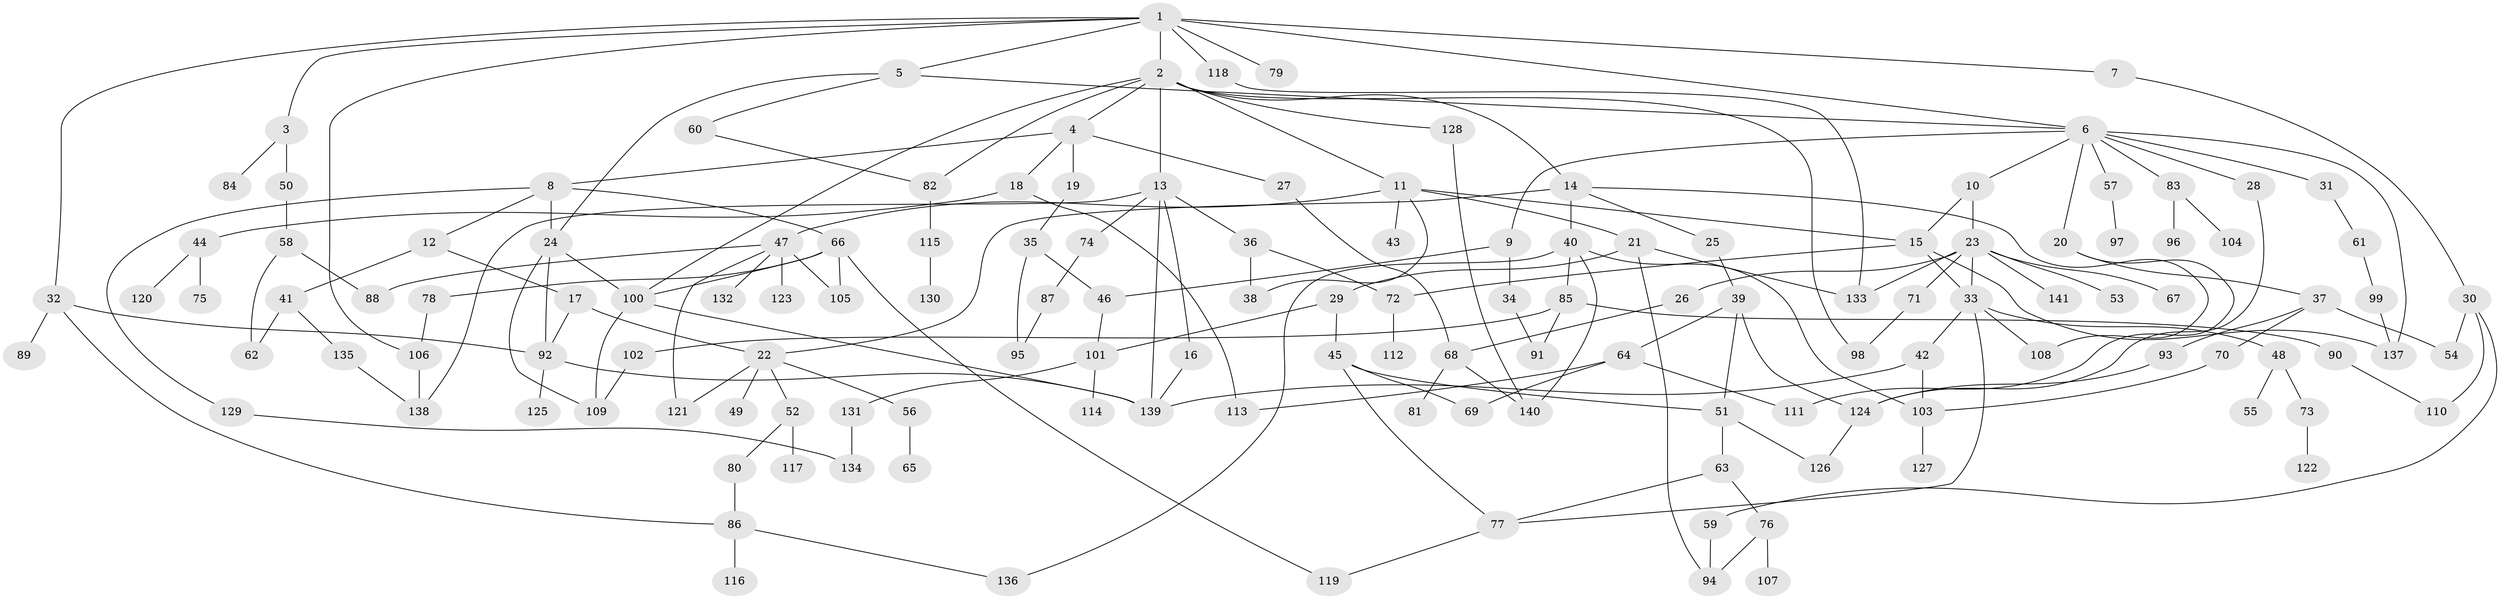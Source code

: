 // coarse degree distribution, {8: 0.019801980198019802, 12: 0.009900990099009901, 3: 0.18811881188118812, 6: 0.04950495049504951, 4: 0.0891089108910891, 11: 0.009900990099009901, 5: 0.0891089108910891, 7: 0.019801980198019802, 2: 0.31683168316831684, 9: 0.009900990099009901, 1: 0.19801980198019803}
// Generated by graph-tools (version 1.1) at 2025/23/03/03/25 07:23:31]
// undirected, 141 vertices, 197 edges
graph export_dot {
graph [start="1"]
  node [color=gray90,style=filled];
  1;
  2;
  3;
  4;
  5;
  6;
  7;
  8;
  9;
  10;
  11;
  12;
  13;
  14;
  15;
  16;
  17;
  18;
  19;
  20;
  21;
  22;
  23;
  24;
  25;
  26;
  27;
  28;
  29;
  30;
  31;
  32;
  33;
  34;
  35;
  36;
  37;
  38;
  39;
  40;
  41;
  42;
  43;
  44;
  45;
  46;
  47;
  48;
  49;
  50;
  51;
  52;
  53;
  54;
  55;
  56;
  57;
  58;
  59;
  60;
  61;
  62;
  63;
  64;
  65;
  66;
  67;
  68;
  69;
  70;
  71;
  72;
  73;
  74;
  75;
  76;
  77;
  78;
  79;
  80;
  81;
  82;
  83;
  84;
  85;
  86;
  87;
  88;
  89;
  90;
  91;
  92;
  93;
  94;
  95;
  96;
  97;
  98;
  99;
  100;
  101;
  102;
  103;
  104;
  105;
  106;
  107;
  108;
  109;
  110;
  111;
  112;
  113;
  114;
  115;
  116;
  117;
  118;
  119;
  120;
  121;
  122;
  123;
  124;
  125;
  126;
  127;
  128;
  129;
  130;
  131;
  132;
  133;
  134;
  135;
  136;
  137;
  138;
  139;
  140;
  141;
  1 -- 2;
  1 -- 3;
  1 -- 5;
  1 -- 6;
  1 -- 7;
  1 -- 32;
  1 -- 79;
  1 -- 106;
  1 -- 118;
  2 -- 4;
  2 -- 11;
  2 -- 13;
  2 -- 14;
  2 -- 128;
  2 -- 98;
  2 -- 82;
  2 -- 100;
  3 -- 50;
  3 -- 84;
  4 -- 8;
  4 -- 18;
  4 -- 19;
  4 -- 27;
  5 -- 24;
  5 -- 60;
  5 -- 6;
  6 -- 9;
  6 -- 10;
  6 -- 20;
  6 -- 28;
  6 -- 31;
  6 -- 57;
  6 -- 83;
  6 -- 137;
  7 -- 30;
  8 -- 12;
  8 -- 66;
  8 -- 129;
  8 -- 24;
  9 -- 34;
  9 -- 46;
  10 -- 15;
  10 -- 23;
  11 -- 21;
  11 -- 43;
  11 -- 47;
  11 -- 15;
  11 -- 38;
  12 -- 17;
  12 -- 41;
  13 -- 16;
  13 -- 36;
  13 -- 74;
  13 -- 138;
  13 -- 139;
  14 -- 22;
  14 -- 25;
  14 -- 40;
  14 -- 108;
  15 -- 72;
  15 -- 137;
  15 -- 33;
  16 -- 139;
  17 -- 92;
  17 -- 22;
  18 -- 44;
  18 -- 113;
  19 -- 35;
  20 -- 37;
  20 -- 111;
  21 -- 29;
  21 -- 94;
  21 -- 133;
  22 -- 49;
  22 -- 52;
  22 -- 56;
  22 -- 121;
  23 -- 26;
  23 -- 33;
  23 -- 53;
  23 -- 67;
  23 -- 71;
  23 -- 141;
  23 -- 133;
  24 -- 109;
  24 -- 92;
  24 -- 100;
  25 -- 39;
  26 -- 68;
  27 -- 68;
  28 -- 124;
  29 -- 45;
  29 -- 101;
  30 -- 59;
  30 -- 110;
  30 -- 54;
  31 -- 61;
  32 -- 86;
  32 -- 89;
  32 -- 92;
  33 -- 42;
  33 -- 48;
  33 -- 108;
  33 -- 77;
  34 -- 91;
  35 -- 46;
  35 -- 95;
  36 -- 38;
  36 -- 72;
  37 -- 54;
  37 -- 70;
  37 -- 93;
  39 -- 64;
  39 -- 124;
  39 -- 51;
  40 -- 85;
  40 -- 140;
  40 -- 136;
  40 -- 103;
  41 -- 135;
  41 -- 62;
  42 -- 103;
  42 -- 139;
  44 -- 75;
  44 -- 120;
  45 -- 51;
  45 -- 69;
  45 -- 77;
  46 -- 101;
  47 -- 88;
  47 -- 121;
  47 -- 123;
  47 -- 132;
  47 -- 105;
  48 -- 55;
  48 -- 73;
  50 -- 58;
  51 -- 63;
  51 -- 126;
  52 -- 80;
  52 -- 117;
  56 -- 65;
  57 -- 97;
  58 -- 62;
  58 -- 88;
  59 -- 94;
  60 -- 82;
  61 -- 99;
  63 -- 76;
  63 -- 77;
  64 -- 111;
  64 -- 69;
  64 -- 113;
  66 -- 78;
  66 -- 100;
  66 -- 105;
  66 -- 119;
  68 -- 81;
  68 -- 140;
  70 -- 103;
  71 -- 98;
  72 -- 112;
  73 -- 122;
  74 -- 87;
  76 -- 107;
  76 -- 94;
  77 -- 119;
  78 -- 106;
  80 -- 86;
  82 -- 115;
  83 -- 96;
  83 -- 104;
  85 -- 90;
  85 -- 91;
  85 -- 102;
  86 -- 116;
  86 -- 136;
  87 -- 95;
  90 -- 110;
  92 -- 125;
  92 -- 139;
  93 -- 124;
  99 -- 137;
  100 -- 139;
  100 -- 109;
  101 -- 114;
  101 -- 131;
  102 -- 109;
  103 -- 127;
  106 -- 138;
  115 -- 130;
  118 -- 133;
  124 -- 126;
  128 -- 140;
  129 -- 134;
  131 -- 134;
  135 -- 138;
}
